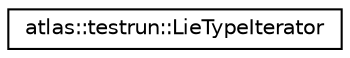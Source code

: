 digraph "Graphical Class Hierarchy"
{
  edge [fontname="Helvetica",fontsize="10",labelfontname="Helvetica",labelfontsize="10"];
  node [fontname="Helvetica",fontsize="10",shape=record];
  rankdir="LR";
  Node1 [label="atlas::testrun::LieTypeIterator",height=0.2,width=0.4,color="black", fillcolor="white", style="filled",URL="$classatlas_1_1testrun_1_1LieTypeIterator.html"];
}
